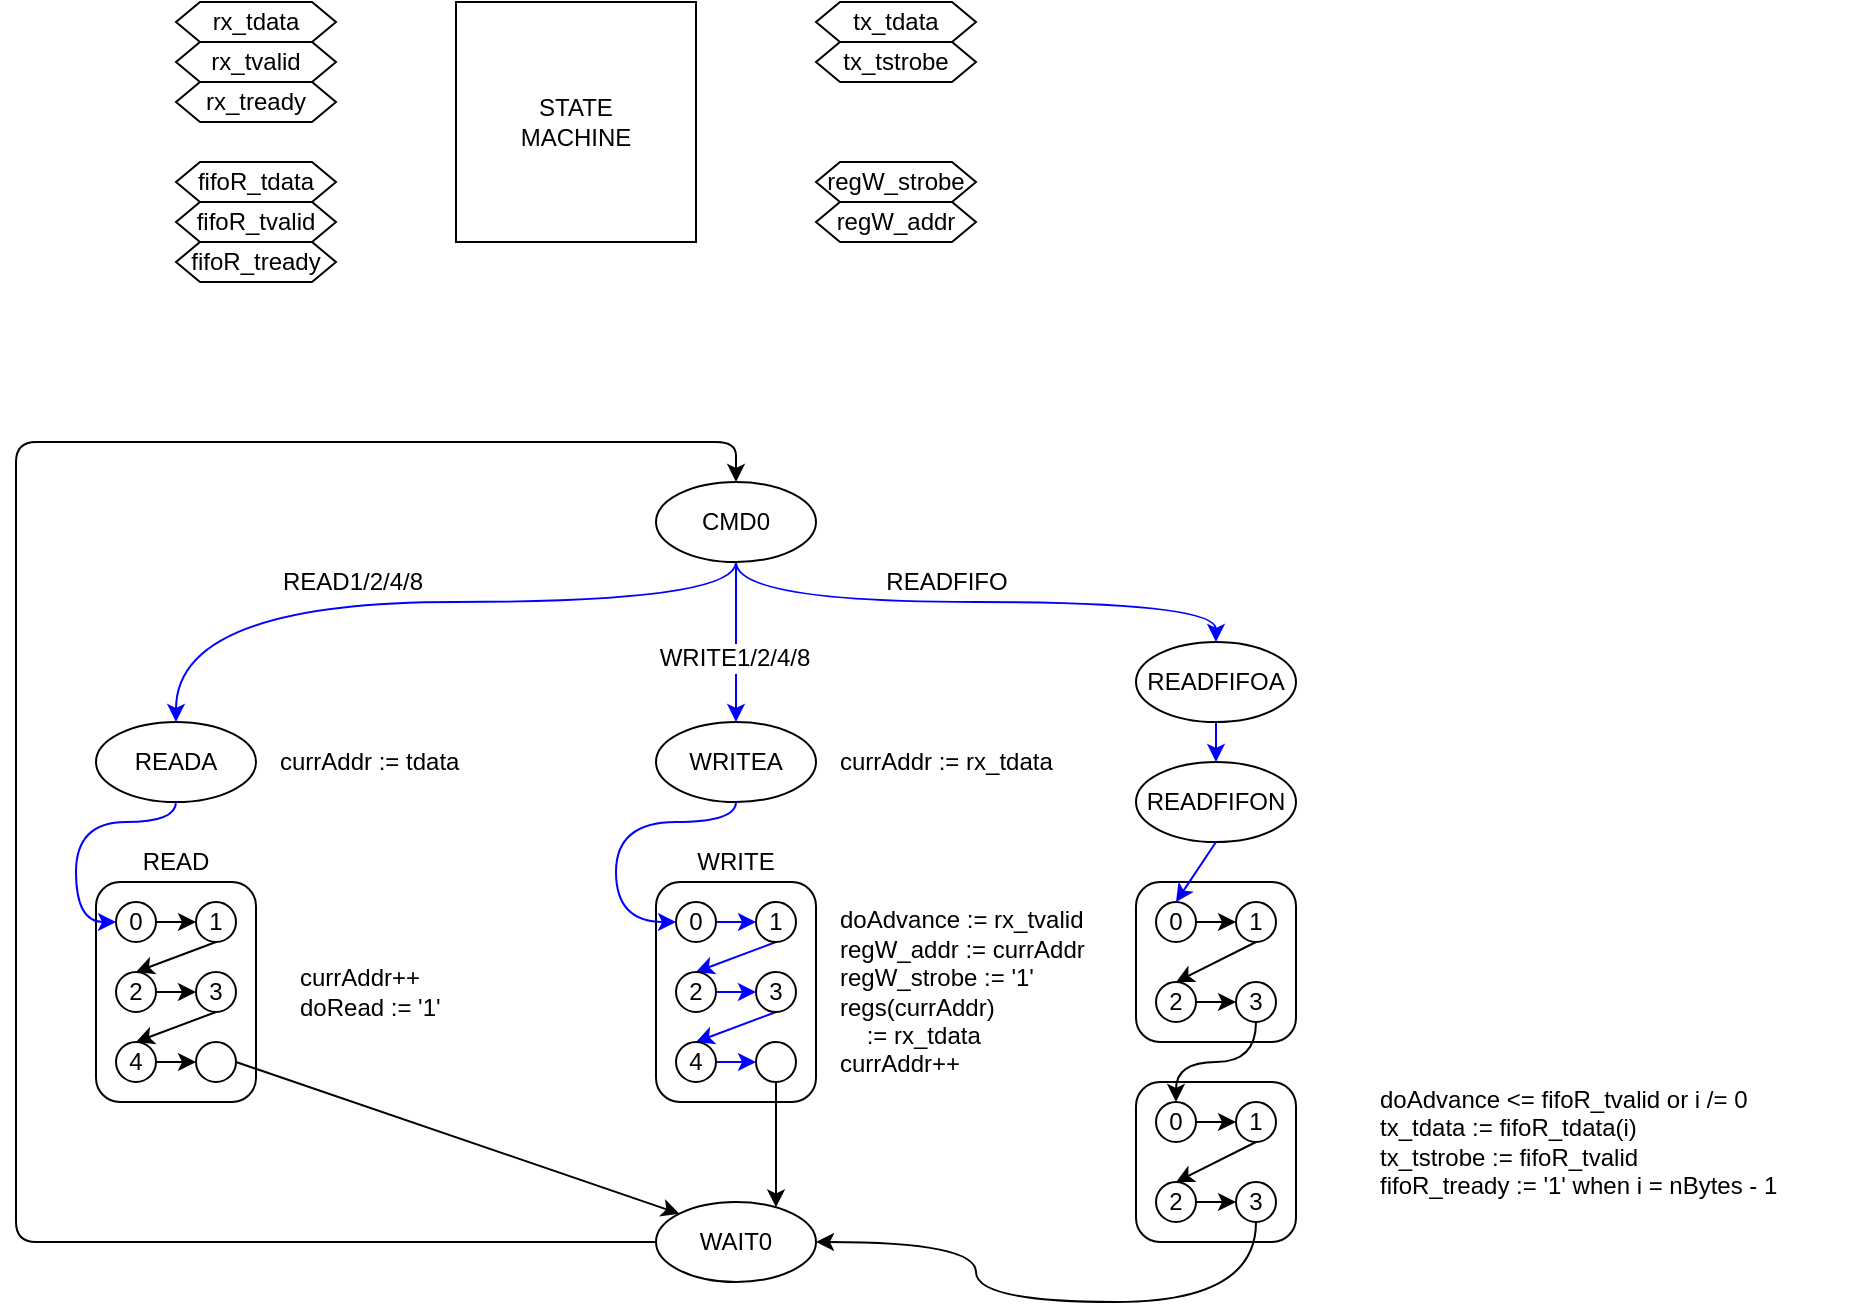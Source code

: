 <mxfile version="12.5.3" type="device"><diagram id="XfKxf4i6UUGeA_VlkMYG" name="Page-1"><mxGraphModel dx="594" dy="354" grid="1" gridSize="10" guides="1" tooltips="1" connect="1" arrows="1" fold="1" page="1" pageScale="1" pageWidth="1200" pageHeight="2500" math="0" shadow="0"><root><mxCell id="0"/><mxCell id="1" parent="0"/><mxCell id="7yoxMZuzmEZimcW9AbJb-18" style="edgeStyle=orthogonalEdgeStyle;rounded=1;orthogonalLoop=1;jettySize=auto;html=1;exitX=0.5;exitY=1;exitDx=0;exitDy=0;curved=1;strokeColor=#0000FF;" edge="1" parent="1" source="7yoxMZuzmEZimcW9AbJb-1" target="7yoxMZuzmEZimcW9AbJb-15"><mxGeometry relative="1" as="geometry"><Array as="points"><mxPoint x="400" y="460"/><mxPoint x="120" y="460"/></Array></mxGeometry></mxCell><mxCell id="7yoxMZuzmEZimcW9AbJb-45" value="READ1/2/4/8" style="text;html=1;align=center;verticalAlign=middle;resizable=0;points=[];labelBackgroundColor=#ffffff;" vertex="1" connectable="0" parent="7yoxMZuzmEZimcW9AbJb-18"><mxGeometry x="0.207" y="1" relative="1" as="geometry"><mxPoint x="4.95" y="-10.81" as="offset"/></mxGeometry></mxCell><mxCell id="7yoxMZuzmEZimcW9AbJb-24" style="edgeStyle=orthogonalEdgeStyle;curved=1;rounded=1;orthogonalLoop=1;jettySize=auto;html=1;exitX=0.5;exitY=1;exitDx=0;exitDy=0;strokeColor=#0000FF;" edge="1" parent="1" source="7yoxMZuzmEZimcW9AbJb-1" target="7yoxMZuzmEZimcW9AbJb-20"><mxGeometry relative="1" as="geometry"/></mxCell><mxCell id="7yoxMZuzmEZimcW9AbJb-46" value="WRITE1/2/4/8" style="text;html=1;align=center;verticalAlign=middle;resizable=0;points=[];labelBackgroundColor=#ffffff;" vertex="1" connectable="0" parent="7yoxMZuzmEZimcW9AbJb-24"><mxGeometry x="0.198" y="-1" relative="1" as="geometry"><mxPoint as="offset"/></mxGeometry></mxCell><mxCell id="7yoxMZuzmEZimcW9AbJb-71" style="edgeStyle=orthogonalEdgeStyle;rounded=1;orthogonalLoop=1;jettySize=auto;html=1;exitX=0.5;exitY=1;exitDx=0;exitDy=0;curved=1;strokeColor=#0000FF;" edge="1" parent="1" source="7yoxMZuzmEZimcW9AbJb-1" target="7yoxMZuzmEZimcW9AbJb-70"><mxGeometry relative="1" as="geometry"><Array as="points"><mxPoint x="400" y="460"/><mxPoint x="640" y="460"/></Array></mxGeometry></mxCell><mxCell id="7yoxMZuzmEZimcW9AbJb-72" value="READFIFO" style="text;html=1;align=center;verticalAlign=middle;resizable=0;points=[];labelBackgroundColor=#ffffff;" vertex="1" connectable="0" parent="7yoxMZuzmEZimcW9AbJb-71"><mxGeometry x="0.004" y="-3" relative="1" as="geometry"><mxPoint x="-15.48" y="-12.79" as="offset"/></mxGeometry></mxCell><mxCell id="7yoxMZuzmEZimcW9AbJb-1" value="CMD0" style="ellipse;whiteSpace=wrap;html=1;fillColor=none;align=center;" vertex="1" parent="1"><mxGeometry x="360" y="400" width="80" height="40" as="geometry"/></mxCell><mxCell id="7yoxMZuzmEZimcW9AbJb-2" value="rx_tready" style="shape=hexagon;perimeter=hexagonPerimeter2;whiteSpace=wrap;html=1;fillColor=none;size=0.15;" vertex="1" parent="1"><mxGeometry x="120" y="200" width="80" height="20" as="geometry"/></mxCell><mxCell id="7yoxMZuzmEZimcW9AbJb-3" value="rx_tvalid" style="shape=hexagon;perimeter=hexagonPerimeter2;whiteSpace=wrap;html=1;fillColor=none;size=0.15;" vertex="1" parent="1"><mxGeometry x="120" y="180" width="80" height="20" as="geometry"/></mxCell><mxCell id="7yoxMZuzmEZimcW9AbJb-4" value="rx_tdata" style="shape=hexagon;perimeter=hexagonPerimeter2;whiteSpace=wrap;html=1;fillColor=none;size=0.15;" vertex="1" parent="1"><mxGeometry x="120" y="160" width="80" height="20" as="geometry"/></mxCell><mxCell id="7yoxMZuzmEZimcW9AbJb-5" value="STATE&lt;br&gt;MACHINE" style="rounded=0;whiteSpace=wrap;html=1;" vertex="1" parent="1"><mxGeometry x="260" y="160" width="120" height="120" as="geometry"/></mxCell><mxCell id="7yoxMZuzmEZimcW9AbJb-7" value="tx_tstrobe" style="shape=hexagon;perimeter=hexagonPerimeter2;whiteSpace=wrap;html=1;fillColor=none;size=0.15;" vertex="1" parent="1"><mxGeometry x="440" y="180" width="80" height="20" as="geometry"/></mxCell><mxCell id="7yoxMZuzmEZimcW9AbJb-8" value="tx_tdata" style="shape=hexagon;perimeter=hexagonPerimeter2;whiteSpace=wrap;html=1;fillColor=none;size=0.15;" vertex="1" parent="1"><mxGeometry x="440" y="160" width="80" height="20" as="geometry"/></mxCell><mxCell id="7yoxMZuzmEZimcW9AbJb-9" value="fifoR_tvalid" style="shape=hexagon;perimeter=hexagonPerimeter2;whiteSpace=wrap;html=1;fillColor=none;size=0.15;" vertex="1" parent="1"><mxGeometry x="120" y="260" width="80" height="20" as="geometry"/></mxCell><mxCell id="7yoxMZuzmEZimcW9AbJb-10" value="fifoR_tdata" style="shape=hexagon;perimeter=hexagonPerimeter2;whiteSpace=wrap;html=1;fillColor=none;size=0.15;" vertex="1" parent="1"><mxGeometry x="120" y="240" width="80" height="20" as="geometry"/></mxCell><mxCell id="7yoxMZuzmEZimcW9AbJb-11" value="fifoR_tready" style="shape=hexagon;perimeter=hexagonPerimeter2;whiteSpace=wrap;html=1;fillColor=none;size=0.15;" vertex="1" parent="1"><mxGeometry x="120" y="280" width="80" height="20" as="geometry"/></mxCell><mxCell id="7yoxMZuzmEZimcW9AbJb-13" value="regW_addr" style="shape=hexagon;perimeter=hexagonPerimeter2;whiteSpace=wrap;html=1;fillColor=none;size=0.15;" vertex="1" parent="1"><mxGeometry x="440" y="260" width="80" height="20" as="geometry"/></mxCell><mxCell id="7yoxMZuzmEZimcW9AbJb-14" value="regW_strobe" style="shape=hexagon;perimeter=hexagonPerimeter2;whiteSpace=wrap;html=1;fillColor=none;size=0.15;" vertex="1" parent="1"><mxGeometry x="440" y="240" width="80" height="20" as="geometry"/></mxCell><mxCell id="7yoxMZuzmEZimcW9AbJb-15" value="READA" style="ellipse;whiteSpace=wrap;html=1;fillColor=none;align=center;" vertex="1" parent="1"><mxGeometry x="80" y="520" width="80" height="40" as="geometry"/></mxCell><mxCell id="7yoxMZuzmEZimcW9AbJb-20" value="WRITEA" style="ellipse;whiteSpace=wrap;html=1;fillColor=none;align=center;" vertex="1" parent="1"><mxGeometry x="360" y="520" width="80" height="40" as="geometry"/></mxCell><mxCell id="7yoxMZuzmEZimcW9AbJb-25" value="" style="rounded=1;whiteSpace=wrap;html=1;" vertex="1" parent="1"><mxGeometry x="80" y="600" width="80" height="110" as="geometry"/></mxCell><mxCell id="7yoxMZuzmEZimcW9AbJb-26" value="READ" style="text;html=1;strokeColor=none;fillColor=none;align=center;verticalAlign=middle;whiteSpace=wrap;rounded=0;" vertex="1" parent="1"><mxGeometry x="80" y="580" width="80" height="20" as="geometry"/></mxCell><mxCell id="7yoxMZuzmEZimcW9AbJb-37" style="edgeStyle=orthogonalEdgeStyle;curved=1;rounded=1;orthogonalLoop=1;jettySize=auto;html=1;exitX=1;exitY=0.5;exitDx=0;exitDy=0;entryX=0;entryY=0.5;entryDx=0;entryDy=0;" edge="1" parent="1" source="7yoxMZuzmEZimcW9AbJb-27" target="7yoxMZuzmEZimcW9AbJb-32"><mxGeometry relative="1" as="geometry"/></mxCell><mxCell id="7yoxMZuzmEZimcW9AbJb-27" value="0" style="ellipse;whiteSpace=wrap;html=1;aspect=fixed;" vertex="1" parent="1"><mxGeometry x="90" y="610" width="20" height="20" as="geometry"/></mxCell><mxCell id="7yoxMZuzmEZimcW9AbJb-38" style="rounded=1;orthogonalLoop=1;jettySize=auto;html=1;exitX=0.5;exitY=1;exitDx=0;exitDy=0;entryX=0.5;entryY=0;entryDx=0;entryDy=0;" edge="1" parent="1" source="7yoxMZuzmEZimcW9AbJb-32" target="7yoxMZuzmEZimcW9AbJb-33"><mxGeometry relative="1" as="geometry"/></mxCell><mxCell id="7yoxMZuzmEZimcW9AbJb-32" value="1" style="ellipse;whiteSpace=wrap;html=1;aspect=fixed;" vertex="1" parent="1"><mxGeometry x="130" y="610" width="20" height="20" as="geometry"/></mxCell><mxCell id="7yoxMZuzmEZimcW9AbJb-39" style="edgeStyle=orthogonalEdgeStyle;curved=1;rounded=1;orthogonalLoop=1;jettySize=auto;html=1;exitX=1;exitY=0.5;exitDx=0;exitDy=0;entryX=0;entryY=0.5;entryDx=0;entryDy=0;" edge="1" parent="1" source="7yoxMZuzmEZimcW9AbJb-33" target="7yoxMZuzmEZimcW9AbJb-34"><mxGeometry relative="1" as="geometry"/></mxCell><mxCell id="7yoxMZuzmEZimcW9AbJb-33" value="2" style="ellipse;whiteSpace=wrap;html=1;aspect=fixed;" vertex="1" parent="1"><mxGeometry x="90" y="645" width="20" height="20" as="geometry"/></mxCell><mxCell id="7yoxMZuzmEZimcW9AbJb-40" style="rounded=1;orthogonalLoop=1;jettySize=auto;html=1;exitX=0.5;exitY=1;exitDx=0;exitDy=0;entryX=0.5;entryY=0;entryDx=0;entryDy=0;" edge="1" parent="1" source="7yoxMZuzmEZimcW9AbJb-34" target="7yoxMZuzmEZimcW9AbJb-35"><mxGeometry relative="1" as="geometry"/></mxCell><mxCell id="7yoxMZuzmEZimcW9AbJb-34" value="3" style="ellipse;whiteSpace=wrap;html=1;aspect=fixed;" vertex="1" parent="1"><mxGeometry x="130" y="645" width="20" height="20" as="geometry"/></mxCell><mxCell id="7yoxMZuzmEZimcW9AbJb-41" style="edgeStyle=orthogonalEdgeStyle;curved=1;rounded=1;orthogonalLoop=1;jettySize=auto;html=1;exitX=1;exitY=0.5;exitDx=0;exitDy=0;entryX=0;entryY=0.5;entryDx=0;entryDy=0;" edge="1" parent="1" source="7yoxMZuzmEZimcW9AbJb-35" target="7yoxMZuzmEZimcW9AbJb-36"><mxGeometry relative="1" as="geometry"/></mxCell><mxCell id="7yoxMZuzmEZimcW9AbJb-35" value="4" style="ellipse;whiteSpace=wrap;html=1;aspect=fixed;" vertex="1" parent="1"><mxGeometry x="90" y="680" width="20" height="20" as="geometry"/></mxCell><mxCell id="7yoxMZuzmEZimcW9AbJb-68" style="rounded=1;orthogonalLoop=1;jettySize=auto;html=1;exitX=1;exitY=0.5;exitDx=0;exitDy=0;entryX=0;entryY=0;entryDx=0;entryDy=0;" edge="1" parent="1" source="7yoxMZuzmEZimcW9AbJb-36" target="7yoxMZuzmEZimcW9AbJb-65"><mxGeometry relative="1" as="geometry"/></mxCell><mxCell id="7yoxMZuzmEZimcW9AbJb-36" value="" style="ellipse;whiteSpace=wrap;html=1;aspect=fixed;" vertex="1" parent="1"><mxGeometry x="130" y="680" width="20" height="20" as="geometry"/></mxCell><mxCell id="7yoxMZuzmEZimcW9AbJb-42" style="edgeStyle=orthogonalEdgeStyle;curved=1;rounded=1;orthogonalLoop=1;jettySize=auto;html=1;exitX=0.5;exitY=1;exitDx=0;exitDy=0;entryX=0;entryY=0.5;entryDx=0;entryDy=0;strokeColor=#0000FF;" edge="1" parent="1" source="7yoxMZuzmEZimcW9AbJb-15" target="7yoxMZuzmEZimcW9AbJb-27"><mxGeometry relative="1" as="geometry"><Array as="points"><mxPoint x="120" y="570"/><mxPoint x="70" y="570"/><mxPoint x="70" y="620"/></Array></mxGeometry></mxCell><mxCell id="7yoxMZuzmEZimcW9AbJb-47" value="" style="rounded=1;whiteSpace=wrap;html=1;" vertex="1" parent="1"><mxGeometry x="360" y="600" width="80" height="110" as="geometry"/></mxCell><mxCell id="7yoxMZuzmEZimcW9AbJb-48" value="WRITE" style="text;html=1;strokeColor=none;fillColor=none;align=center;verticalAlign=middle;whiteSpace=wrap;rounded=0;" vertex="1" parent="1"><mxGeometry x="360" y="580" width="80" height="20" as="geometry"/></mxCell><mxCell id="7yoxMZuzmEZimcW9AbJb-49" style="edgeStyle=orthogonalEdgeStyle;curved=1;rounded=1;orthogonalLoop=1;jettySize=auto;html=1;exitX=1;exitY=0.5;exitDx=0;exitDy=0;entryX=0;entryY=0.5;entryDx=0;entryDy=0;strokeColor=#0000FF;" edge="1" source="7yoxMZuzmEZimcW9AbJb-50" target="7yoxMZuzmEZimcW9AbJb-52" parent="1"><mxGeometry relative="1" as="geometry"/></mxCell><mxCell id="7yoxMZuzmEZimcW9AbJb-50" value="0" style="ellipse;whiteSpace=wrap;html=1;aspect=fixed;" vertex="1" parent="1"><mxGeometry x="370" y="610" width="20" height="20" as="geometry"/></mxCell><mxCell id="7yoxMZuzmEZimcW9AbJb-51" style="rounded=1;orthogonalLoop=1;jettySize=auto;html=1;exitX=0.5;exitY=1;exitDx=0;exitDy=0;entryX=0.5;entryY=0;entryDx=0;entryDy=0;strokeColor=#0000FF;" edge="1" source="7yoxMZuzmEZimcW9AbJb-52" target="7yoxMZuzmEZimcW9AbJb-54" parent="1"><mxGeometry relative="1" as="geometry"/></mxCell><mxCell id="7yoxMZuzmEZimcW9AbJb-52" value="1" style="ellipse;whiteSpace=wrap;html=1;aspect=fixed;" vertex="1" parent="1"><mxGeometry x="410" y="610" width="20" height="20" as="geometry"/></mxCell><mxCell id="7yoxMZuzmEZimcW9AbJb-53" style="edgeStyle=orthogonalEdgeStyle;curved=1;rounded=1;orthogonalLoop=1;jettySize=auto;html=1;exitX=1;exitY=0.5;exitDx=0;exitDy=0;entryX=0;entryY=0.5;entryDx=0;entryDy=0;strokeColor=#0000FF;" edge="1" source="7yoxMZuzmEZimcW9AbJb-54" target="7yoxMZuzmEZimcW9AbJb-56" parent="1"><mxGeometry relative="1" as="geometry"/></mxCell><mxCell id="7yoxMZuzmEZimcW9AbJb-54" value="2" style="ellipse;whiteSpace=wrap;html=1;aspect=fixed;" vertex="1" parent="1"><mxGeometry x="370" y="645" width="20" height="20" as="geometry"/></mxCell><mxCell id="7yoxMZuzmEZimcW9AbJb-55" style="rounded=1;orthogonalLoop=1;jettySize=auto;html=1;exitX=0.5;exitY=1;exitDx=0;exitDy=0;entryX=0.5;entryY=0;entryDx=0;entryDy=0;strokeColor=#0000FF;" edge="1" source="7yoxMZuzmEZimcW9AbJb-56" target="7yoxMZuzmEZimcW9AbJb-58" parent="1"><mxGeometry relative="1" as="geometry"/></mxCell><mxCell id="7yoxMZuzmEZimcW9AbJb-56" value="3" style="ellipse;whiteSpace=wrap;html=1;aspect=fixed;" vertex="1" parent="1"><mxGeometry x="410" y="645" width="20" height="20" as="geometry"/></mxCell><mxCell id="7yoxMZuzmEZimcW9AbJb-57" style="edgeStyle=orthogonalEdgeStyle;curved=1;rounded=1;orthogonalLoop=1;jettySize=auto;html=1;exitX=1;exitY=0.5;exitDx=0;exitDy=0;entryX=0;entryY=0.5;entryDx=0;entryDy=0;strokeColor=#0000FF;" edge="1" source="7yoxMZuzmEZimcW9AbJb-58" target="7yoxMZuzmEZimcW9AbJb-59" parent="1"><mxGeometry relative="1" as="geometry"/></mxCell><mxCell id="7yoxMZuzmEZimcW9AbJb-58" value="4" style="ellipse;whiteSpace=wrap;html=1;aspect=fixed;" vertex="1" parent="1"><mxGeometry x="370" y="680" width="20" height="20" as="geometry"/></mxCell><mxCell id="7yoxMZuzmEZimcW9AbJb-90" style="edgeStyle=orthogonalEdgeStyle;curved=1;rounded=1;orthogonalLoop=1;jettySize=auto;html=1;exitX=0.5;exitY=1;exitDx=0;exitDy=0;" edge="1" parent="1" source="7yoxMZuzmEZimcW9AbJb-59" target="7yoxMZuzmEZimcW9AbJb-65"><mxGeometry relative="1" as="geometry"><Array as="points"><mxPoint x="420" y="750"/><mxPoint x="420" y="750"/></Array></mxGeometry></mxCell><mxCell id="7yoxMZuzmEZimcW9AbJb-59" value="" style="ellipse;whiteSpace=wrap;html=1;aspect=fixed;" vertex="1" parent="1"><mxGeometry x="410" y="680" width="20" height="20" as="geometry"/></mxCell><mxCell id="7yoxMZuzmEZimcW9AbJb-60" style="edgeStyle=orthogonalEdgeStyle;rounded=1;orthogonalLoop=1;jettySize=auto;html=1;exitX=0.5;exitY=1;exitDx=0;exitDy=0;entryX=0;entryY=0.5;entryDx=0;entryDy=0;curved=1;strokeColor=#0000FF;" edge="1" parent="1" source="7yoxMZuzmEZimcW9AbJb-20" target="7yoxMZuzmEZimcW9AbJb-50"><mxGeometry relative="1" as="geometry"><Array as="points"><mxPoint x="400" y="570"/><mxPoint x="340" y="570"/><mxPoint x="340" y="620"/></Array></mxGeometry></mxCell><mxCell id="7yoxMZuzmEZimcW9AbJb-61" value="currAddr := tdata" style="text;html=1;strokeColor=none;fillColor=none;align=left;verticalAlign=middle;whiteSpace=wrap;rounded=0;" vertex="1" parent="1"><mxGeometry x="170" y="515" width="130" height="50" as="geometry"/></mxCell><mxCell id="7yoxMZuzmEZimcW9AbJb-62" value="currAddr++&lt;br&gt;doRead := '1'" style="text;html=1;strokeColor=none;fillColor=none;align=left;verticalAlign=middle;whiteSpace=wrap;rounded=0;" vertex="1" parent="1"><mxGeometry x="180" y="630" width="90" height="50" as="geometry"/></mxCell><mxCell id="7yoxMZuzmEZimcW9AbJb-63" value="currAddr := rx_tdata" style="text;html=1;strokeColor=none;fillColor=none;align=left;verticalAlign=middle;whiteSpace=wrap;rounded=0;" vertex="1" parent="1"><mxGeometry x="450" y="515" width="130" height="50" as="geometry"/></mxCell><mxCell id="7yoxMZuzmEZimcW9AbJb-64" value="doAdvance := rx_tvalid&lt;br&gt;regW_addr := currAddr&lt;br&gt;regW_strobe := '1'&lt;br&gt;regs(currAddr)&lt;br&gt;&amp;nbsp; &amp;nbsp; := rx_tdata&lt;br&gt;currAddr++" style="text;html=1;strokeColor=none;fillColor=none;align=left;verticalAlign=middle;whiteSpace=wrap;rounded=0;" vertex="1" parent="1"><mxGeometry x="450" y="600" width="140" height="110" as="geometry"/></mxCell><mxCell id="7yoxMZuzmEZimcW9AbJb-69" style="edgeStyle=orthogonalEdgeStyle;rounded=1;orthogonalLoop=1;jettySize=auto;html=1;exitX=0;exitY=0.5;exitDx=0;exitDy=0;entryX=0.5;entryY=0;entryDx=0;entryDy=0;" edge="1" parent="1" source="7yoxMZuzmEZimcW9AbJb-65" target="7yoxMZuzmEZimcW9AbJb-1"><mxGeometry relative="1" as="geometry"><Array as="points"><mxPoint x="40" y="780"/><mxPoint x="40" y="380"/><mxPoint x="400" y="380"/></Array></mxGeometry></mxCell><mxCell id="7yoxMZuzmEZimcW9AbJb-65" value="WAIT0" style="ellipse;whiteSpace=wrap;html=1;fillColor=none;align=center;" vertex="1" parent="1"><mxGeometry x="360" y="760" width="80" height="40" as="geometry"/></mxCell><mxCell id="7yoxMZuzmEZimcW9AbJb-74" style="edgeStyle=orthogonalEdgeStyle;curved=1;rounded=1;orthogonalLoop=1;jettySize=auto;html=1;exitX=0.5;exitY=1;exitDx=0;exitDy=0;strokeColor=#0000FF;" edge="1" parent="1" source="7yoxMZuzmEZimcW9AbJb-70" target="7yoxMZuzmEZimcW9AbJb-73"><mxGeometry relative="1" as="geometry"/></mxCell><mxCell id="7yoxMZuzmEZimcW9AbJb-70" value="READFIFOA" style="ellipse;whiteSpace=wrap;html=1;fillColor=none;align=center;" vertex="1" parent="1"><mxGeometry x="600" y="480" width="80" height="40" as="geometry"/></mxCell><mxCell id="7yoxMZuzmEZimcW9AbJb-73" value="READFIFON" style="ellipse;whiteSpace=wrap;html=1;fillColor=none;align=center;" vertex="1" parent="1"><mxGeometry x="600" y="540" width="80" height="40" as="geometry"/></mxCell><mxCell id="7yoxMZuzmEZimcW9AbJb-75" value="" style="rounded=1;whiteSpace=wrap;html=1;" vertex="1" parent="1"><mxGeometry x="600" y="600" width="80" height="80" as="geometry"/></mxCell><mxCell id="7yoxMZuzmEZimcW9AbJb-76" style="edgeStyle=orthogonalEdgeStyle;curved=1;rounded=1;orthogonalLoop=1;jettySize=auto;html=1;exitX=1;exitY=0.5;exitDx=0;exitDy=0;entryX=0;entryY=0.5;entryDx=0;entryDy=0;" edge="1" source="7yoxMZuzmEZimcW9AbJb-77" target="7yoxMZuzmEZimcW9AbJb-79" parent="1"><mxGeometry relative="1" as="geometry"/></mxCell><mxCell id="7yoxMZuzmEZimcW9AbJb-77" value="0" style="ellipse;whiteSpace=wrap;html=1;aspect=fixed;" vertex="1" parent="1"><mxGeometry x="610" y="610" width="20" height="20" as="geometry"/></mxCell><mxCell id="7yoxMZuzmEZimcW9AbJb-78" style="rounded=1;orthogonalLoop=1;jettySize=auto;html=1;exitX=0.5;exitY=1;exitDx=0;exitDy=0;entryX=0.5;entryY=0;entryDx=0;entryDy=0;" edge="1" source="7yoxMZuzmEZimcW9AbJb-79" target="7yoxMZuzmEZimcW9AbJb-81" parent="1"><mxGeometry relative="1" as="geometry"/></mxCell><mxCell id="7yoxMZuzmEZimcW9AbJb-79" value="1" style="ellipse;whiteSpace=wrap;html=1;aspect=fixed;" vertex="1" parent="1"><mxGeometry x="650" y="610" width="20" height="20" as="geometry"/></mxCell><mxCell id="7yoxMZuzmEZimcW9AbJb-80" style="edgeStyle=orthogonalEdgeStyle;curved=1;rounded=1;orthogonalLoop=1;jettySize=auto;html=1;exitX=1;exitY=0.5;exitDx=0;exitDy=0;entryX=0;entryY=0.5;entryDx=0;entryDy=0;" edge="1" source="7yoxMZuzmEZimcW9AbJb-81" target="7yoxMZuzmEZimcW9AbJb-83" parent="1"><mxGeometry relative="1" as="geometry"/></mxCell><mxCell id="7yoxMZuzmEZimcW9AbJb-81" value="2" style="ellipse;whiteSpace=wrap;html=1;aspect=fixed;" vertex="1" parent="1"><mxGeometry x="610" y="650" width="20" height="20" as="geometry"/></mxCell><mxCell id="7yoxMZuzmEZimcW9AbJb-83" value="3" style="ellipse;whiteSpace=wrap;html=1;aspect=fixed;" vertex="1" parent="1"><mxGeometry x="650" y="650" width="20" height="20" as="geometry"/></mxCell><mxCell id="7yoxMZuzmEZimcW9AbJb-91" value="doAdvance &amp;lt;= fifoR_tvalid or i /= 0&lt;br&gt;tx_tdata := fifoR_tdata(i)&lt;br&gt;tx_tstrobe := fifoR_tvalid&lt;br&gt;fifoR_tready := '1' when i = nBytes - 1" style="text;html=1;strokeColor=none;fillColor=none;align=left;verticalAlign=middle;whiteSpace=wrap;rounded=0;" vertex="1" parent="1"><mxGeometry x="720" y="680" width="240" height="100" as="geometry"/></mxCell><mxCell id="7yoxMZuzmEZimcW9AbJb-102" style="edgeStyle=none;rounded=1;orthogonalLoop=1;jettySize=auto;html=1;exitX=0.5;exitY=1;exitDx=0;exitDy=0;entryX=0.5;entryY=0;entryDx=0;entryDy=0;strokeColor=#0000FF;" edge="1" parent="1" source="7yoxMZuzmEZimcW9AbJb-73" target="7yoxMZuzmEZimcW9AbJb-77"><mxGeometry relative="1" as="geometry"/></mxCell><mxCell id="7yoxMZuzmEZimcW9AbJb-107" value="" style="rounded=1;whiteSpace=wrap;html=1;" vertex="1" parent="1"><mxGeometry x="600" y="700" width="80" height="80" as="geometry"/></mxCell><mxCell id="7yoxMZuzmEZimcW9AbJb-108" style="edgeStyle=orthogonalEdgeStyle;curved=1;rounded=1;orthogonalLoop=1;jettySize=auto;html=1;exitX=1;exitY=0.5;exitDx=0;exitDy=0;entryX=0;entryY=0.5;entryDx=0;entryDy=0;" edge="1" source="7yoxMZuzmEZimcW9AbJb-109" target="7yoxMZuzmEZimcW9AbJb-111" parent="1"><mxGeometry relative="1" as="geometry"/></mxCell><mxCell id="7yoxMZuzmEZimcW9AbJb-109" value="0" style="ellipse;whiteSpace=wrap;html=1;aspect=fixed;" vertex="1" parent="1"><mxGeometry x="610" y="710" width="20" height="20" as="geometry"/></mxCell><mxCell id="7yoxMZuzmEZimcW9AbJb-110" style="rounded=1;orthogonalLoop=1;jettySize=auto;html=1;exitX=0.5;exitY=1;exitDx=0;exitDy=0;entryX=0.5;entryY=0;entryDx=0;entryDy=0;" edge="1" source="7yoxMZuzmEZimcW9AbJb-111" target="7yoxMZuzmEZimcW9AbJb-113" parent="1"><mxGeometry relative="1" as="geometry"/></mxCell><mxCell id="7yoxMZuzmEZimcW9AbJb-111" value="1" style="ellipse;whiteSpace=wrap;html=1;aspect=fixed;" vertex="1" parent="1"><mxGeometry x="650" y="710" width="20" height="20" as="geometry"/></mxCell><mxCell id="7yoxMZuzmEZimcW9AbJb-112" style="edgeStyle=orthogonalEdgeStyle;curved=1;rounded=1;orthogonalLoop=1;jettySize=auto;html=1;exitX=1;exitY=0.5;exitDx=0;exitDy=0;entryX=0;entryY=0.5;entryDx=0;entryDy=0;" edge="1" source="7yoxMZuzmEZimcW9AbJb-113" target="7yoxMZuzmEZimcW9AbJb-114" parent="1"><mxGeometry relative="1" as="geometry"/></mxCell><mxCell id="7yoxMZuzmEZimcW9AbJb-113" value="2" style="ellipse;whiteSpace=wrap;html=1;aspect=fixed;" vertex="1" parent="1"><mxGeometry x="610" y="750" width="20" height="20" as="geometry"/></mxCell><mxCell id="7yoxMZuzmEZimcW9AbJb-116" style="edgeStyle=orthogonalEdgeStyle;curved=1;rounded=1;orthogonalLoop=1;jettySize=auto;html=1;exitX=0.5;exitY=1;exitDx=0;exitDy=0;entryX=1;entryY=0.5;entryDx=0;entryDy=0;" edge="1" parent="1" source="7yoxMZuzmEZimcW9AbJb-114" target="7yoxMZuzmEZimcW9AbJb-65"><mxGeometry relative="1" as="geometry"><Array as="points"><mxPoint x="660" y="810"/><mxPoint x="520" y="810"/><mxPoint x="520" y="780"/></Array></mxGeometry></mxCell><mxCell id="7yoxMZuzmEZimcW9AbJb-114" value="3" style="ellipse;whiteSpace=wrap;html=1;aspect=fixed;" vertex="1" parent="1"><mxGeometry x="650" y="750" width="20" height="20" as="geometry"/></mxCell><mxCell id="7yoxMZuzmEZimcW9AbJb-115" style="edgeStyle=orthogonalEdgeStyle;curved=1;rounded=1;orthogonalLoop=1;jettySize=auto;html=1;exitX=0.5;exitY=1;exitDx=0;exitDy=0;" edge="1" parent="1" source="7yoxMZuzmEZimcW9AbJb-83" target="7yoxMZuzmEZimcW9AbJb-109"><mxGeometry relative="1" as="geometry"/></mxCell></root></mxGraphModel></diagram></mxfile>